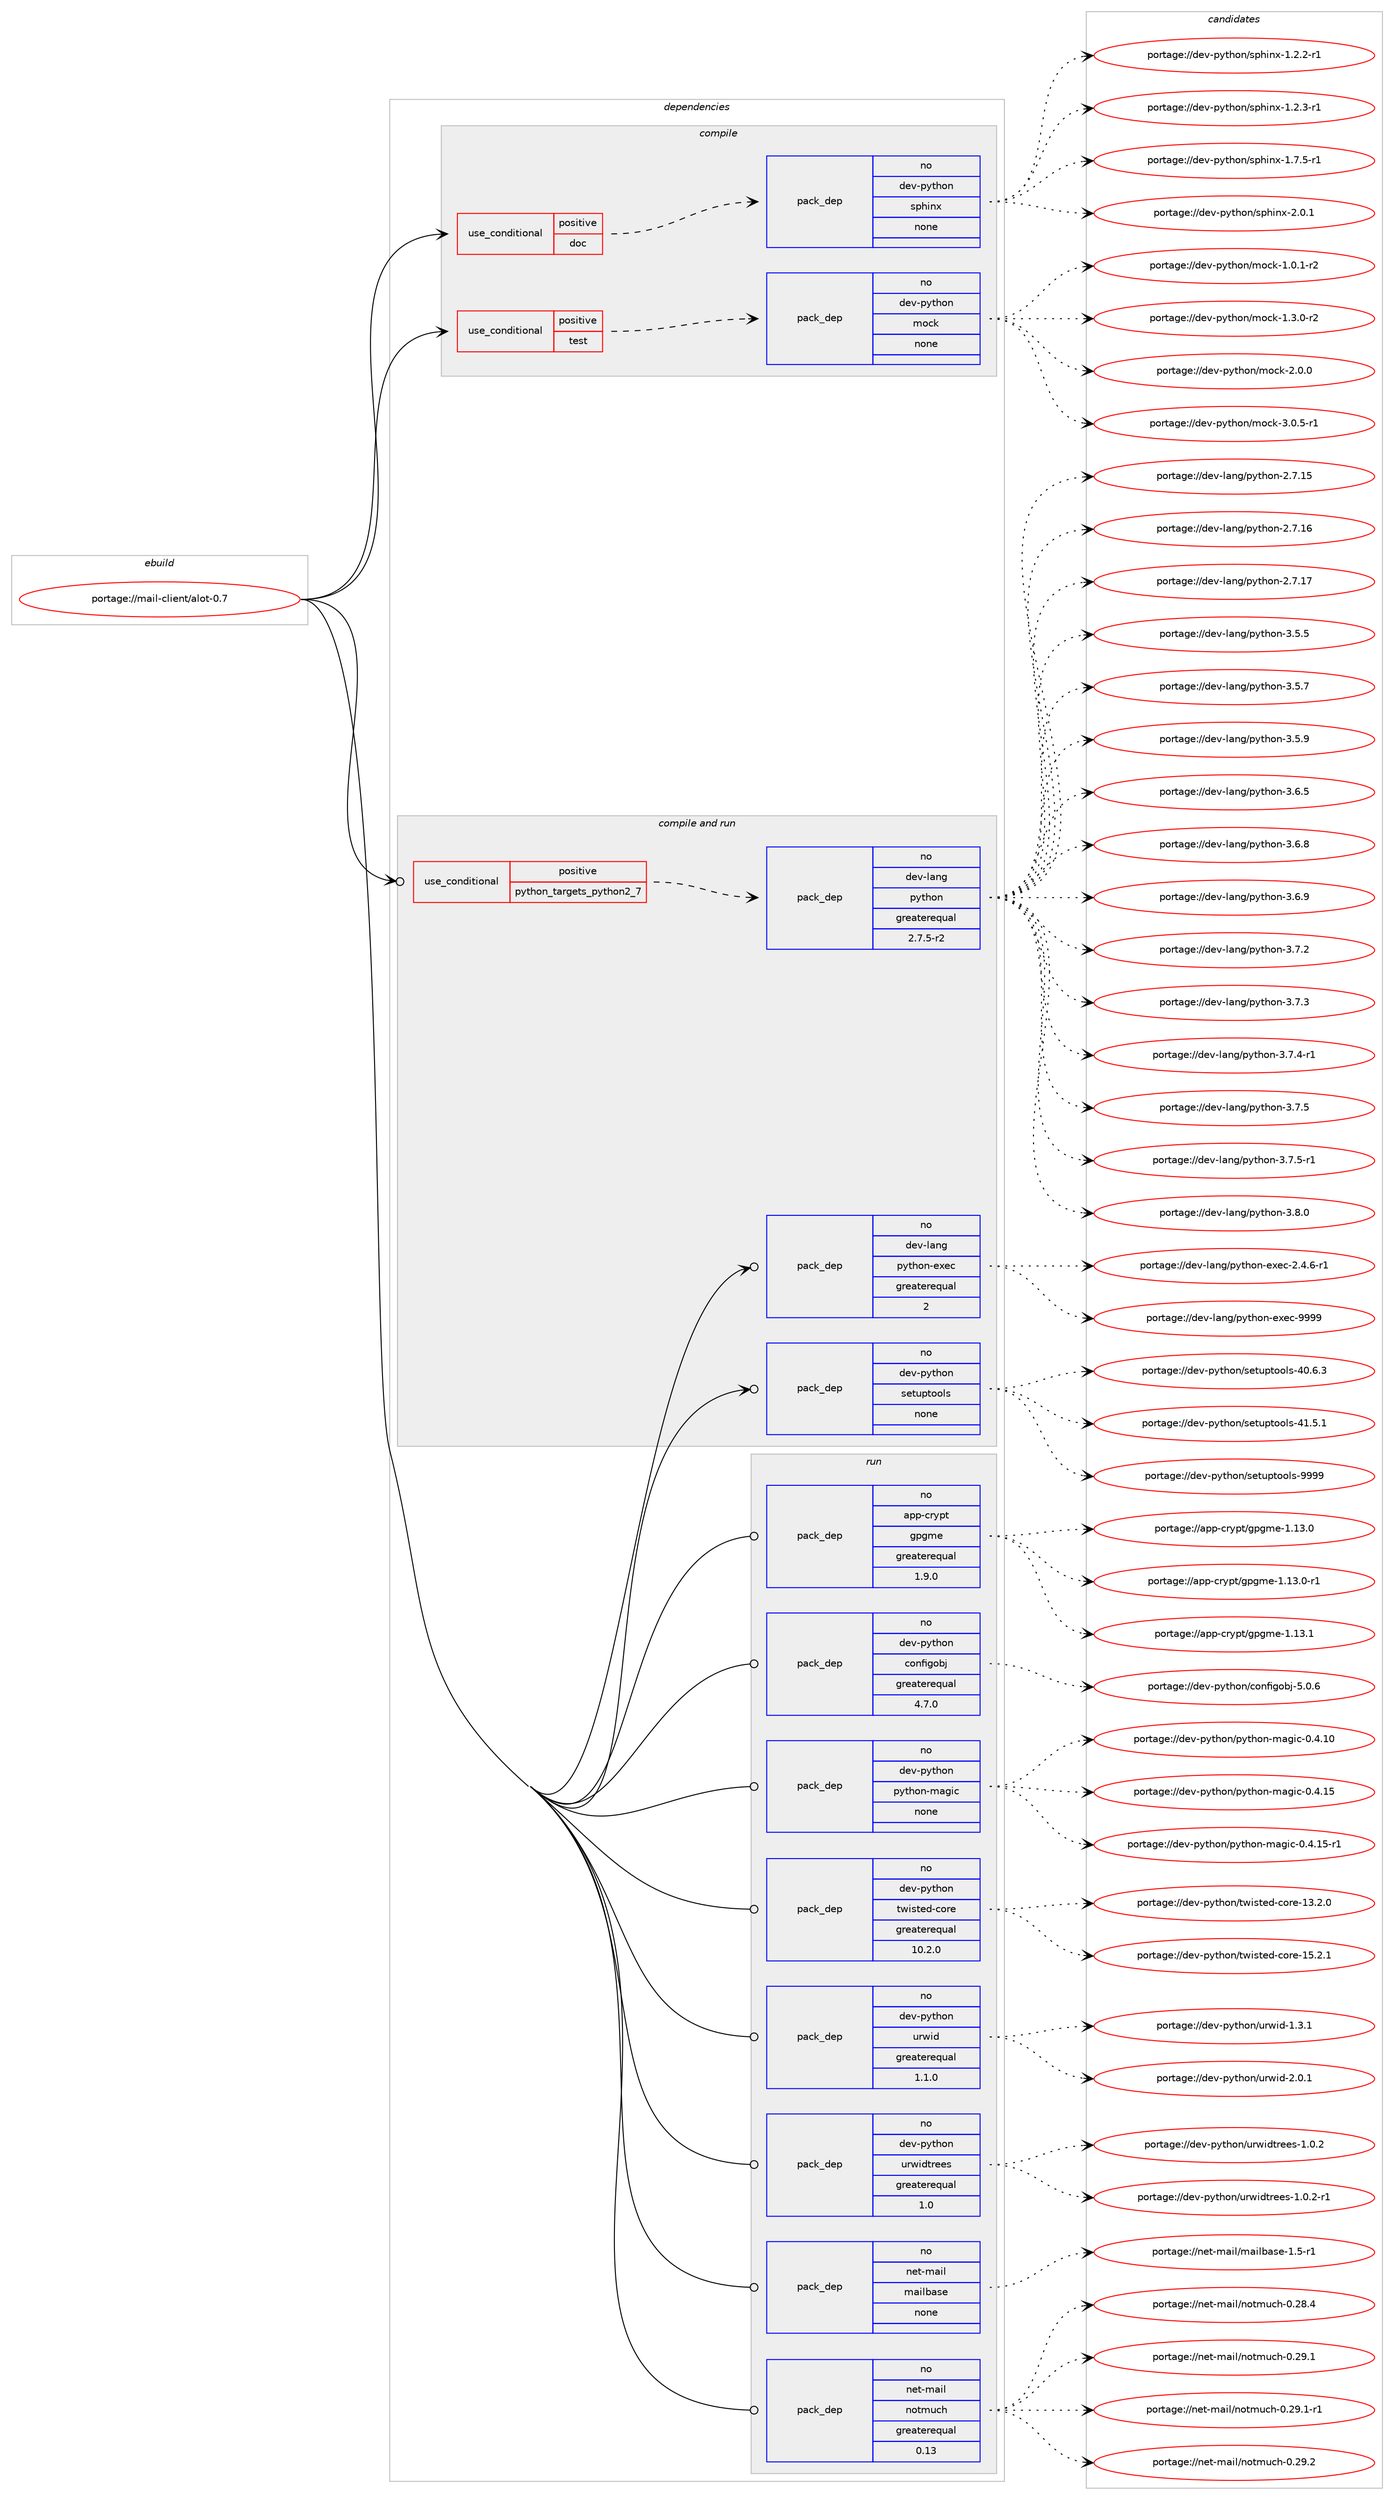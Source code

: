 digraph prolog {

# *************
# Graph options
# *************

newrank=true;
concentrate=true;
compound=true;
graph [rankdir=LR,fontname=Helvetica,fontsize=10,ranksep=1.5];#, ranksep=2.5, nodesep=0.2];
edge  [arrowhead=vee];
node  [fontname=Helvetica,fontsize=10];

# **********
# The ebuild
# **********

subgraph cluster_leftcol {
color=gray;
label=<<i>ebuild</i>>;
id [label="portage://mail-client/alot-0.7", color=red, width=4, href="../mail-client/alot-0.7.svg"];
}

# ****************
# The dependencies
# ****************

subgraph cluster_midcol {
color=gray;
label=<<i>dependencies</i>>;
subgraph cluster_compile {
fillcolor="#eeeeee";
style=filled;
label=<<i>compile</i>>;
subgraph cond76230 {
dependency303520 [label=<<TABLE BORDER="0" CELLBORDER="1" CELLSPACING="0" CELLPADDING="4"><TR><TD ROWSPAN="3" CELLPADDING="10">use_conditional</TD></TR><TR><TD>positive</TD></TR><TR><TD>doc</TD></TR></TABLE>>, shape=none, color=red];
subgraph pack222460 {
dependency303521 [label=<<TABLE BORDER="0" CELLBORDER="1" CELLSPACING="0" CELLPADDING="4" WIDTH="220"><TR><TD ROWSPAN="6" CELLPADDING="30">pack_dep</TD></TR><TR><TD WIDTH="110">no</TD></TR><TR><TD>dev-python</TD></TR><TR><TD>sphinx</TD></TR><TR><TD>none</TD></TR><TR><TD></TD></TR></TABLE>>, shape=none, color=blue];
}
dependency303520:e -> dependency303521:w [weight=20,style="dashed",arrowhead="vee"];
}
id:e -> dependency303520:w [weight=20,style="solid",arrowhead="vee"];
subgraph cond76231 {
dependency303522 [label=<<TABLE BORDER="0" CELLBORDER="1" CELLSPACING="0" CELLPADDING="4"><TR><TD ROWSPAN="3" CELLPADDING="10">use_conditional</TD></TR><TR><TD>positive</TD></TR><TR><TD>test</TD></TR></TABLE>>, shape=none, color=red];
subgraph pack222461 {
dependency303523 [label=<<TABLE BORDER="0" CELLBORDER="1" CELLSPACING="0" CELLPADDING="4" WIDTH="220"><TR><TD ROWSPAN="6" CELLPADDING="30">pack_dep</TD></TR><TR><TD WIDTH="110">no</TD></TR><TR><TD>dev-python</TD></TR><TR><TD>mock</TD></TR><TR><TD>none</TD></TR><TR><TD></TD></TR></TABLE>>, shape=none, color=blue];
}
dependency303522:e -> dependency303523:w [weight=20,style="dashed",arrowhead="vee"];
}
id:e -> dependency303522:w [weight=20,style="solid",arrowhead="vee"];
}
subgraph cluster_compileandrun {
fillcolor="#eeeeee";
style=filled;
label=<<i>compile and run</i>>;
subgraph cond76232 {
dependency303524 [label=<<TABLE BORDER="0" CELLBORDER="1" CELLSPACING="0" CELLPADDING="4"><TR><TD ROWSPAN="3" CELLPADDING="10">use_conditional</TD></TR><TR><TD>positive</TD></TR><TR><TD>python_targets_python2_7</TD></TR></TABLE>>, shape=none, color=red];
subgraph pack222462 {
dependency303525 [label=<<TABLE BORDER="0" CELLBORDER="1" CELLSPACING="0" CELLPADDING="4" WIDTH="220"><TR><TD ROWSPAN="6" CELLPADDING="30">pack_dep</TD></TR><TR><TD WIDTH="110">no</TD></TR><TR><TD>dev-lang</TD></TR><TR><TD>python</TD></TR><TR><TD>greaterequal</TD></TR><TR><TD>2.7.5-r2</TD></TR></TABLE>>, shape=none, color=blue];
}
dependency303524:e -> dependency303525:w [weight=20,style="dashed",arrowhead="vee"];
}
id:e -> dependency303524:w [weight=20,style="solid",arrowhead="odotvee"];
subgraph pack222463 {
dependency303526 [label=<<TABLE BORDER="0" CELLBORDER="1" CELLSPACING="0" CELLPADDING="4" WIDTH="220"><TR><TD ROWSPAN="6" CELLPADDING="30">pack_dep</TD></TR><TR><TD WIDTH="110">no</TD></TR><TR><TD>dev-lang</TD></TR><TR><TD>python-exec</TD></TR><TR><TD>greaterequal</TD></TR><TR><TD>2</TD></TR></TABLE>>, shape=none, color=blue];
}
id:e -> dependency303526:w [weight=20,style="solid",arrowhead="odotvee"];
subgraph pack222464 {
dependency303527 [label=<<TABLE BORDER="0" CELLBORDER="1" CELLSPACING="0" CELLPADDING="4" WIDTH="220"><TR><TD ROWSPAN="6" CELLPADDING="30">pack_dep</TD></TR><TR><TD WIDTH="110">no</TD></TR><TR><TD>dev-python</TD></TR><TR><TD>setuptools</TD></TR><TR><TD>none</TD></TR><TR><TD></TD></TR></TABLE>>, shape=none, color=blue];
}
id:e -> dependency303527:w [weight=20,style="solid",arrowhead="odotvee"];
}
subgraph cluster_run {
fillcolor="#eeeeee";
style=filled;
label=<<i>run</i>>;
subgraph pack222465 {
dependency303528 [label=<<TABLE BORDER="0" CELLBORDER="1" CELLSPACING="0" CELLPADDING="4" WIDTH="220"><TR><TD ROWSPAN="6" CELLPADDING="30">pack_dep</TD></TR><TR><TD WIDTH="110">no</TD></TR><TR><TD>app-crypt</TD></TR><TR><TD>gpgme</TD></TR><TR><TD>greaterequal</TD></TR><TR><TD>1.9.0</TD></TR></TABLE>>, shape=none, color=blue];
}
id:e -> dependency303528:w [weight=20,style="solid",arrowhead="odot"];
subgraph pack222466 {
dependency303529 [label=<<TABLE BORDER="0" CELLBORDER="1" CELLSPACING="0" CELLPADDING="4" WIDTH="220"><TR><TD ROWSPAN="6" CELLPADDING="30">pack_dep</TD></TR><TR><TD WIDTH="110">no</TD></TR><TR><TD>dev-python</TD></TR><TR><TD>configobj</TD></TR><TR><TD>greaterequal</TD></TR><TR><TD>4.7.0</TD></TR></TABLE>>, shape=none, color=blue];
}
id:e -> dependency303529:w [weight=20,style="solid",arrowhead="odot"];
subgraph pack222467 {
dependency303530 [label=<<TABLE BORDER="0" CELLBORDER="1" CELLSPACING="0" CELLPADDING="4" WIDTH="220"><TR><TD ROWSPAN="6" CELLPADDING="30">pack_dep</TD></TR><TR><TD WIDTH="110">no</TD></TR><TR><TD>dev-python</TD></TR><TR><TD>python-magic</TD></TR><TR><TD>none</TD></TR><TR><TD></TD></TR></TABLE>>, shape=none, color=blue];
}
id:e -> dependency303530:w [weight=20,style="solid",arrowhead="odot"];
subgraph pack222468 {
dependency303531 [label=<<TABLE BORDER="0" CELLBORDER="1" CELLSPACING="0" CELLPADDING="4" WIDTH="220"><TR><TD ROWSPAN="6" CELLPADDING="30">pack_dep</TD></TR><TR><TD WIDTH="110">no</TD></TR><TR><TD>dev-python</TD></TR><TR><TD>twisted-core</TD></TR><TR><TD>greaterequal</TD></TR><TR><TD>10.2.0</TD></TR></TABLE>>, shape=none, color=blue];
}
id:e -> dependency303531:w [weight=20,style="solid",arrowhead="odot"];
subgraph pack222469 {
dependency303532 [label=<<TABLE BORDER="0" CELLBORDER="1" CELLSPACING="0" CELLPADDING="4" WIDTH="220"><TR><TD ROWSPAN="6" CELLPADDING="30">pack_dep</TD></TR><TR><TD WIDTH="110">no</TD></TR><TR><TD>dev-python</TD></TR><TR><TD>urwid</TD></TR><TR><TD>greaterequal</TD></TR><TR><TD>1.1.0</TD></TR></TABLE>>, shape=none, color=blue];
}
id:e -> dependency303532:w [weight=20,style="solid",arrowhead="odot"];
subgraph pack222470 {
dependency303533 [label=<<TABLE BORDER="0" CELLBORDER="1" CELLSPACING="0" CELLPADDING="4" WIDTH="220"><TR><TD ROWSPAN="6" CELLPADDING="30">pack_dep</TD></TR><TR><TD WIDTH="110">no</TD></TR><TR><TD>dev-python</TD></TR><TR><TD>urwidtrees</TD></TR><TR><TD>greaterequal</TD></TR><TR><TD>1.0</TD></TR></TABLE>>, shape=none, color=blue];
}
id:e -> dependency303533:w [weight=20,style="solid",arrowhead="odot"];
subgraph pack222471 {
dependency303534 [label=<<TABLE BORDER="0" CELLBORDER="1" CELLSPACING="0" CELLPADDING="4" WIDTH="220"><TR><TD ROWSPAN="6" CELLPADDING="30">pack_dep</TD></TR><TR><TD WIDTH="110">no</TD></TR><TR><TD>net-mail</TD></TR><TR><TD>mailbase</TD></TR><TR><TD>none</TD></TR><TR><TD></TD></TR></TABLE>>, shape=none, color=blue];
}
id:e -> dependency303534:w [weight=20,style="solid",arrowhead="odot"];
subgraph pack222472 {
dependency303535 [label=<<TABLE BORDER="0" CELLBORDER="1" CELLSPACING="0" CELLPADDING="4" WIDTH="220"><TR><TD ROWSPAN="6" CELLPADDING="30">pack_dep</TD></TR><TR><TD WIDTH="110">no</TD></TR><TR><TD>net-mail</TD></TR><TR><TD>notmuch</TD></TR><TR><TD>greaterequal</TD></TR><TR><TD>0.13</TD></TR></TABLE>>, shape=none, color=blue];
}
id:e -> dependency303535:w [weight=20,style="solid",arrowhead="odot"];
}
}

# **************
# The candidates
# **************

subgraph cluster_choices {
rank=same;
color=gray;
label=<<i>candidates</i>>;

subgraph choice222460 {
color=black;
nodesep=1;
choiceportage10010111845112121116104111110471151121041051101204549465046504511449 [label="portage://dev-python/sphinx-1.2.2-r1", color=red, width=4,href="../dev-python/sphinx-1.2.2-r1.svg"];
choiceportage10010111845112121116104111110471151121041051101204549465046514511449 [label="portage://dev-python/sphinx-1.2.3-r1", color=red, width=4,href="../dev-python/sphinx-1.2.3-r1.svg"];
choiceportage10010111845112121116104111110471151121041051101204549465546534511449 [label="portage://dev-python/sphinx-1.7.5-r1", color=red, width=4,href="../dev-python/sphinx-1.7.5-r1.svg"];
choiceportage1001011184511212111610411111047115112104105110120455046484649 [label="portage://dev-python/sphinx-2.0.1", color=red, width=4,href="../dev-python/sphinx-2.0.1.svg"];
dependency303521:e -> choiceportage10010111845112121116104111110471151121041051101204549465046504511449:w [style=dotted,weight="100"];
dependency303521:e -> choiceportage10010111845112121116104111110471151121041051101204549465046514511449:w [style=dotted,weight="100"];
dependency303521:e -> choiceportage10010111845112121116104111110471151121041051101204549465546534511449:w [style=dotted,weight="100"];
dependency303521:e -> choiceportage1001011184511212111610411111047115112104105110120455046484649:w [style=dotted,weight="100"];
}
subgraph choice222461 {
color=black;
nodesep=1;
choiceportage1001011184511212111610411111047109111991074549464846494511450 [label="portage://dev-python/mock-1.0.1-r2", color=red, width=4,href="../dev-python/mock-1.0.1-r2.svg"];
choiceportage1001011184511212111610411111047109111991074549465146484511450 [label="portage://dev-python/mock-1.3.0-r2", color=red, width=4,href="../dev-python/mock-1.3.0-r2.svg"];
choiceportage100101118451121211161041111104710911199107455046484648 [label="portage://dev-python/mock-2.0.0", color=red, width=4,href="../dev-python/mock-2.0.0.svg"];
choiceportage1001011184511212111610411111047109111991074551464846534511449 [label="portage://dev-python/mock-3.0.5-r1", color=red, width=4,href="../dev-python/mock-3.0.5-r1.svg"];
dependency303523:e -> choiceportage1001011184511212111610411111047109111991074549464846494511450:w [style=dotted,weight="100"];
dependency303523:e -> choiceportage1001011184511212111610411111047109111991074549465146484511450:w [style=dotted,weight="100"];
dependency303523:e -> choiceportage100101118451121211161041111104710911199107455046484648:w [style=dotted,weight="100"];
dependency303523:e -> choiceportage1001011184511212111610411111047109111991074551464846534511449:w [style=dotted,weight="100"];
}
subgraph choice222462 {
color=black;
nodesep=1;
choiceportage10010111845108971101034711212111610411111045504655464953 [label="portage://dev-lang/python-2.7.15", color=red, width=4,href="../dev-lang/python-2.7.15.svg"];
choiceportage10010111845108971101034711212111610411111045504655464954 [label="portage://dev-lang/python-2.7.16", color=red, width=4,href="../dev-lang/python-2.7.16.svg"];
choiceportage10010111845108971101034711212111610411111045504655464955 [label="portage://dev-lang/python-2.7.17", color=red, width=4,href="../dev-lang/python-2.7.17.svg"];
choiceportage100101118451089711010347112121116104111110455146534653 [label="portage://dev-lang/python-3.5.5", color=red, width=4,href="../dev-lang/python-3.5.5.svg"];
choiceportage100101118451089711010347112121116104111110455146534655 [label="portage://dev-lang/python-3.5.7", color=red, width=4,href="../dev-lang/python-3.5.7.svg"];
choiceportage100101118451089711010347112121116104111110455146534657 [label="portage://dev-lang/python-3.5.9", color=red, width=4,href="../dev-lang/python-3.5.9.svg"];
choiceportage100101118451089711010347112121116104111110455146544653 [label="portage://dev-lang/python-3.6.5", color=red, width=4,href="../dev-lang/python-3.6.5.svg"];
choiceportage100101118451089711010347112121116104111110455146544656 [label="portage://dev-lang/python-3.6.8", color=red, width=4,href="../dev-lang/python-3.6.8.svg"];
choiceportage100101118451089711010347112121116104111110455146544657 [label="portage://dev-lang/python-3.6.9", color=red, width=4,href="../dev-lang/python-3.6.9.svg"];
choiceportage100101118451089711010347112121116104111110455146554650 [label="portage://dev-lang/python-3.7.2", color=red, width=4,href="../dev-lang/python-3.7.2.svg"];
choiceportage100101118451089711010347112121116104111110455146554651 [label="portage://dev-lang/python-3.7.3", color=red, width=4,href="../dev-lang/python-3.7.3.svg"];
choiceportage1001011184510897110103471121211161041111104551465546524511449 [label="portage://dev-lang/python-3.7.4-r1", color=red, width=4,href="../dev-lang/python-3.7.4-r1.svg"];
choiceportage100101118451089711010347112121116104111110455146554653 [label="portage://dev-lang/python-3.7.5", color=red, width=4,href="../dev-lang/python-3.7.5.svg"];
choiceportage1001011184510897110103471121211161041111104551465546534511449 [label="portage://dev-lang/python-3.7.5-r1", color=red, width=4,href="../dev-lang/python-3.7.5-r1.svg"];
choiceportage100101118451089711010347112121116104111110455146564648 [label="portage://dev-lang/python-3.8.0", color=red, width=4,href="../dev-lang/python-3.8.0.svg"];
dependency303525:e -> choiceportage10010111845108971101034711212111610411111045504655464953:w [style=dotted,weight="100"];
dependency303525:e -> choiceportage10010111845108971101034711212111610411111045504655464954:w [style=dotted,weight="100"];
dependency303525:e -> choiceportage10010111845108971101034711212111610411111045504655464955:w [style=dotted,weight="100"];
dependency303525:e -> choiceportage100101118451089711010347112121116104111110455146534653:w [style=dotted,weight="100"];
dependency303525:e -> choiceportage100101118451089711010347112121116104111110455146534655:w [style=dotted,weight="100"];
dependency303525:e -> choiceportage100101118451089711010347112121116104111110455146534657:w [style=dotted,weight="100"];
dependency303525:e -> choiceportage100101118451089711010347112121116104111110455146544653:w [style=dotted,weight="100"];
dependency303525:e -> choiceportage100101118451089711010347112121116104111110455146544656:w [style=dotted,weight="100"];
dependency303525:e -> choiceportage100101118451089711010347112121116104111110455146544657:w [style=dotted,weight="100"];
dependency303525:e -> choiceportage100101118451089711010347112121116104111110455146554650:w [style=dotted,weight="100"];
dependency303525:e -> choiceportage100101118451089711010347112121116104111110455146554651:w [style=dotted,weight="100"];
dependency303525:e -> choiceportage1001011184510897110103471121211161041111104551465546524511449:w [style=dotted,weight="100"];
dependency303525:e -> choiceportage100101118451089711010347112121116104111110455146554653:w [style=dotted,weight="100"];
dependency303525:e -> choiceportage1001011184510897110103471121211161041111104551465546534511449:w [style=dotted,weight="100"];
dependency303525:e -> choiceportage100101118451089711010347112121116104111110455146564648:w [style=dotted,weight="100"];
}
subgraph choice222463 {
color=black;
nodesep=1;
choiceportage10010111845108971101034711212111610411111045101120101994550465246544511449 [label="portage://dev-lang/python-exec-2.4.6-r1", color=red, width=4,href="../dev-lang/python-exec-2.4.6-r1.svg"];
choiceportage10010111845108971101034711212111610411111045101120101994557575757 [label="portage://dev-lang/python-exec-9999", color=red, width=4,href="../dev-lang/python-exec-9999.svg"];
dependency303526:e -> choiceportage10010111845108971101034711212111610411111045101120101994550465246544511449:w [style=dotted,weight="100"];
dependency303526:e -> choiceportage10010111845108971101034711212111610411111045101120101994557575757:w [style=dotted,weight="100"];
}
subgraph choice222464 {
color=black;
nodesep=1;
choiceportage100101118451121211161041111104711510111611711211611111110811545524846544651 [label="portage://dev-python/setuptools-40.6.3", color=red, width=4,href="../dev-python/setuptools-40.6.3.svg"];
choiceportage100101118451121211161041111104711510111611711211611111110811545524946534649 [label="portage://dev-python/setuptools-41.5.1", color=red, width=4,href="../dev-python/setuptools-41.5.1.svg"];
choiceportage10010111845112121116104111110471151011161171121161111111081154557575757 [label="portage://dev-python/setuptools-9999", color=red, width=4,href="../dev-python/setuptools-9999.svg"];
dependency303527:e -> choiceportage100101118451121211161041111104711510111611711211611111110811545524846544651:w [style=dotted,weight="100"];
dependency303527:e -> choiceportage100101118451121211161041111104711510111611711211611111110811545524946534649:w [style=dotted,weight="100"];
dependency303527:e -> choiceportage10010111845112121116104111110471151011161171121161111111081154557575757:w [style=dotted,weight="100"];
}
subgraph choice222465 {
color=black;
nodesep=1;
choiceportage9711211245991141211121164710311210310910145494649514648 [label="portage://app-crypt/gpgme-1.13.0", color=red, width=4,href="../app-crypt/gpgme-1.13.0.svg"];
choiceportage97112112459911412111211647103112103109101454946495146484511449 [label="portage://app-crypt/gpgme-1.13.0-r1", color=red, width=4,href="../app-crypt/gpgme-1.13.0-r1.svg"];
choiceportage9711211245991141211121164710311210310910145494649514649 [label="portage://app-crypt/gpgme-1.13.1", color=red, width=4,href="../app-crypt/gpgme-1.13.1.svg"];
dependency303528:e -> choiceportage9711211245991141211121164710311210310910145494649514648:w [style=dotted,weight="100"];
dependency303528:e -> choiceportage97112112459911412111211647103112103109101454946495146484511449:w [style=dotted,weight="100"];
dependency303528:e -> choiceportage9711211245991141211121164710311210310910145494649514649:w [style=dotted,weight="100"];
}
subgraph choice222466 {
color=black;
nodesep=1;
choiceportage10010111845112121116104111110479911111010210510311198106455346484654 [label="portage://dev-python/configobj-5.0.6", color=red, width=4,href="../dev-python/configobj-5.0.6.svg"];
dependency303529:e -> choiceportage10010111845112121116104111110479911111010210510311198106455346484654:w [style=dotted,weight="100"];
}
subgraph choice222467 {
color=black;
nodesep=1;
choiceportage100101118451121211161041111104711212111610411111045109971031059945484652464948 [label="portage://dev-python/python-magic-0.4.10", color=red, width=4,href="../dev-python/python-magic-0.4.10.svg"];
choiceportage100101118451121211161041111104711212111610411111045109971031059945484652464953 [label="portage://dev-python/python-magic-0.4.15", color=red, width=4,href="../dev-python/python-magic-0.4.15.svg"];
choiceportage1001011184511212111610411111047112121116104111110451099710310599454846524649534511449 [label="portage://dev-python/python-magic-0.4.15-r1", color=red, width=4,href="../dev-python/python-magic-0.4.15-r1.svg"];
dependency303530:e -> choiceportage100101118451121211161041111104711212111610411111045109971031059945484652464948:w [style=dotted,weight="100"];
dependency303530:e -> choiceportage100101118451121211161041111104711212111610411111045109971031059945484652464953:w [style=dotted,weight="100"];
dependency303530:e -> choiceportage1001011184511212111610411111047112121116104111110451099710310599454846524649534511449:w [style=dotted,weight="100"];
}
subgraph choice222468 {
color=black;
nodesep=1;
choiceportage1001011184511212111610411111047116119105115116101100459911111410145495146504648 [label="portage://dev-python/twisted-core-13.2.0", color=red, width=4,href="../dev-python/twisted-core-13.2.0.svg"];
choiceportage1001011184511212111610411111047116119105115116101100459911111410145495346504649 [label="portage://dev-python/twisted-core-15.2.1", color=red, width=4,href="../dev-python/twisted-core-15.2.1.svg"];
dependency303531:e -> choiceportage1001011184511212111610411111047116119105115116101100459911111410145495146504648:w [style=dotted,weight="100"];
dependency303531:e -> choiceportage1001011184511212111610411111047116119105115116101100459911111410145495346504649:w [style=dotted,weight="100"];
}
subgraph choice222469 {
color=black;
nodesep=1;
choiceportage1001011184511212111610411111047117114119105100454946514649 [label="portage://dev-python/urwid-1.3.1", color=red, width=4,href="../dev-python/urwid-1.3.1.svg"];
choiceportage1001011184511212111610411111047117114119105100455046484649 [label="portage://dev-python/urwid-2.0.1", color=red, width=4,href="../dev-python/urwid-2.0.1.svg"];
dependency303532:e -> choiceportage1001011184511212111610411111047117114119105100454946514649:w [style=dotted,weight="100"];
dependency303532:e -> choiceportage1001011184511212111610411111047117114119105100455046484649:w [style=dotted,weight="100"];
}
subgraph choice222470 {
color=black;
nodesep=1;
choiceportage1001011184511212111610411111047117114119105100116114101101115454946484650 [label="portage://dev-python/urwidtrees-1.0.2", color=red, width=4,href="../dev-python/urwidtrees-1.0.2.svg"];
choiceportage10010111845112121116104111110471171141191051001161141011011154549464846504511449 [label="portage://dev-python/urwidtrees-1.0.2-r1", color=red, width=4,href="../dev-python/urwidtrees-1.0.2-r1.svg"];
dependency303533:e -> choiceportage1001011184511212111610411111047117114119105100116114101101115454946484650:w [style=dotted,weight="100"];
dependency303533:e -> choiceportage10010111845112121116104111110471171141191051001161141011011154549464846504511449:w [style=dotted,weight="100"];
}
subgraph choice222471 {
color=black;
nodesep=1;
choiceportage110101116451099710510847109971051089897115101454946534511449 [label="portage://net-mail/mailbase-1.5-r1", color=red, width=4,href="../net-mail/mailbase-1.5-r1.svg"];
dependency303534:e -> choiceportage110101116451099710510847109971051089897115101454946534511449:w [style=dotted,weight="100"];
}
subgraph choice222472 {
color=black;
nodesep=1;
choiceportage1101011164510997105108471101111161091179910445484650564652 [label="portage://net-mail/notmuch-0.28.4", color=red, width=4,href="../net-mail/notmuch-0.28.4.svg"];
choiceportage1101011164510997105108471101111161091179910445484650574649 [label="portage://net-mail/notmuch-0.29.1", color=red, width=4,href="../net-mail/notmuch-0.29.1.svg"];
choiceportage11010111645109971051084711011111610911799104454846505746494511449 [label="portage://net-mail/notmuch-0.29.1-r1", color=red, width=4,href="../net-mail/notmuch-0.29.1-r1.svg"];
choiceportage1101011164510997105108471101111161091179910445484650574650 [label="portage://net-mail/notmuch-0.29.2", color=red, width=4,href="../net-mail/notmuch-0.29.2.svg"];
dependency303535:e -> choiceportage1101011164510997105108471101111161091179910445484650564652:w [style=dotted,weight="100"];
dependency303535:e -> choiceportage1101011164510997105108471101111161091179910445484650574649:w [style=dotted,weight="100"];
dependency303535:e -> choiceportage11010111645109971051084711011111610911799104454846505746494511449:w [style=dotted,weight="100"];
dependency303535:e -> choiceportage1101011164510997105108471101111161091179910445484650574650:w [style=dotted,weight="100"];
}
}

}
